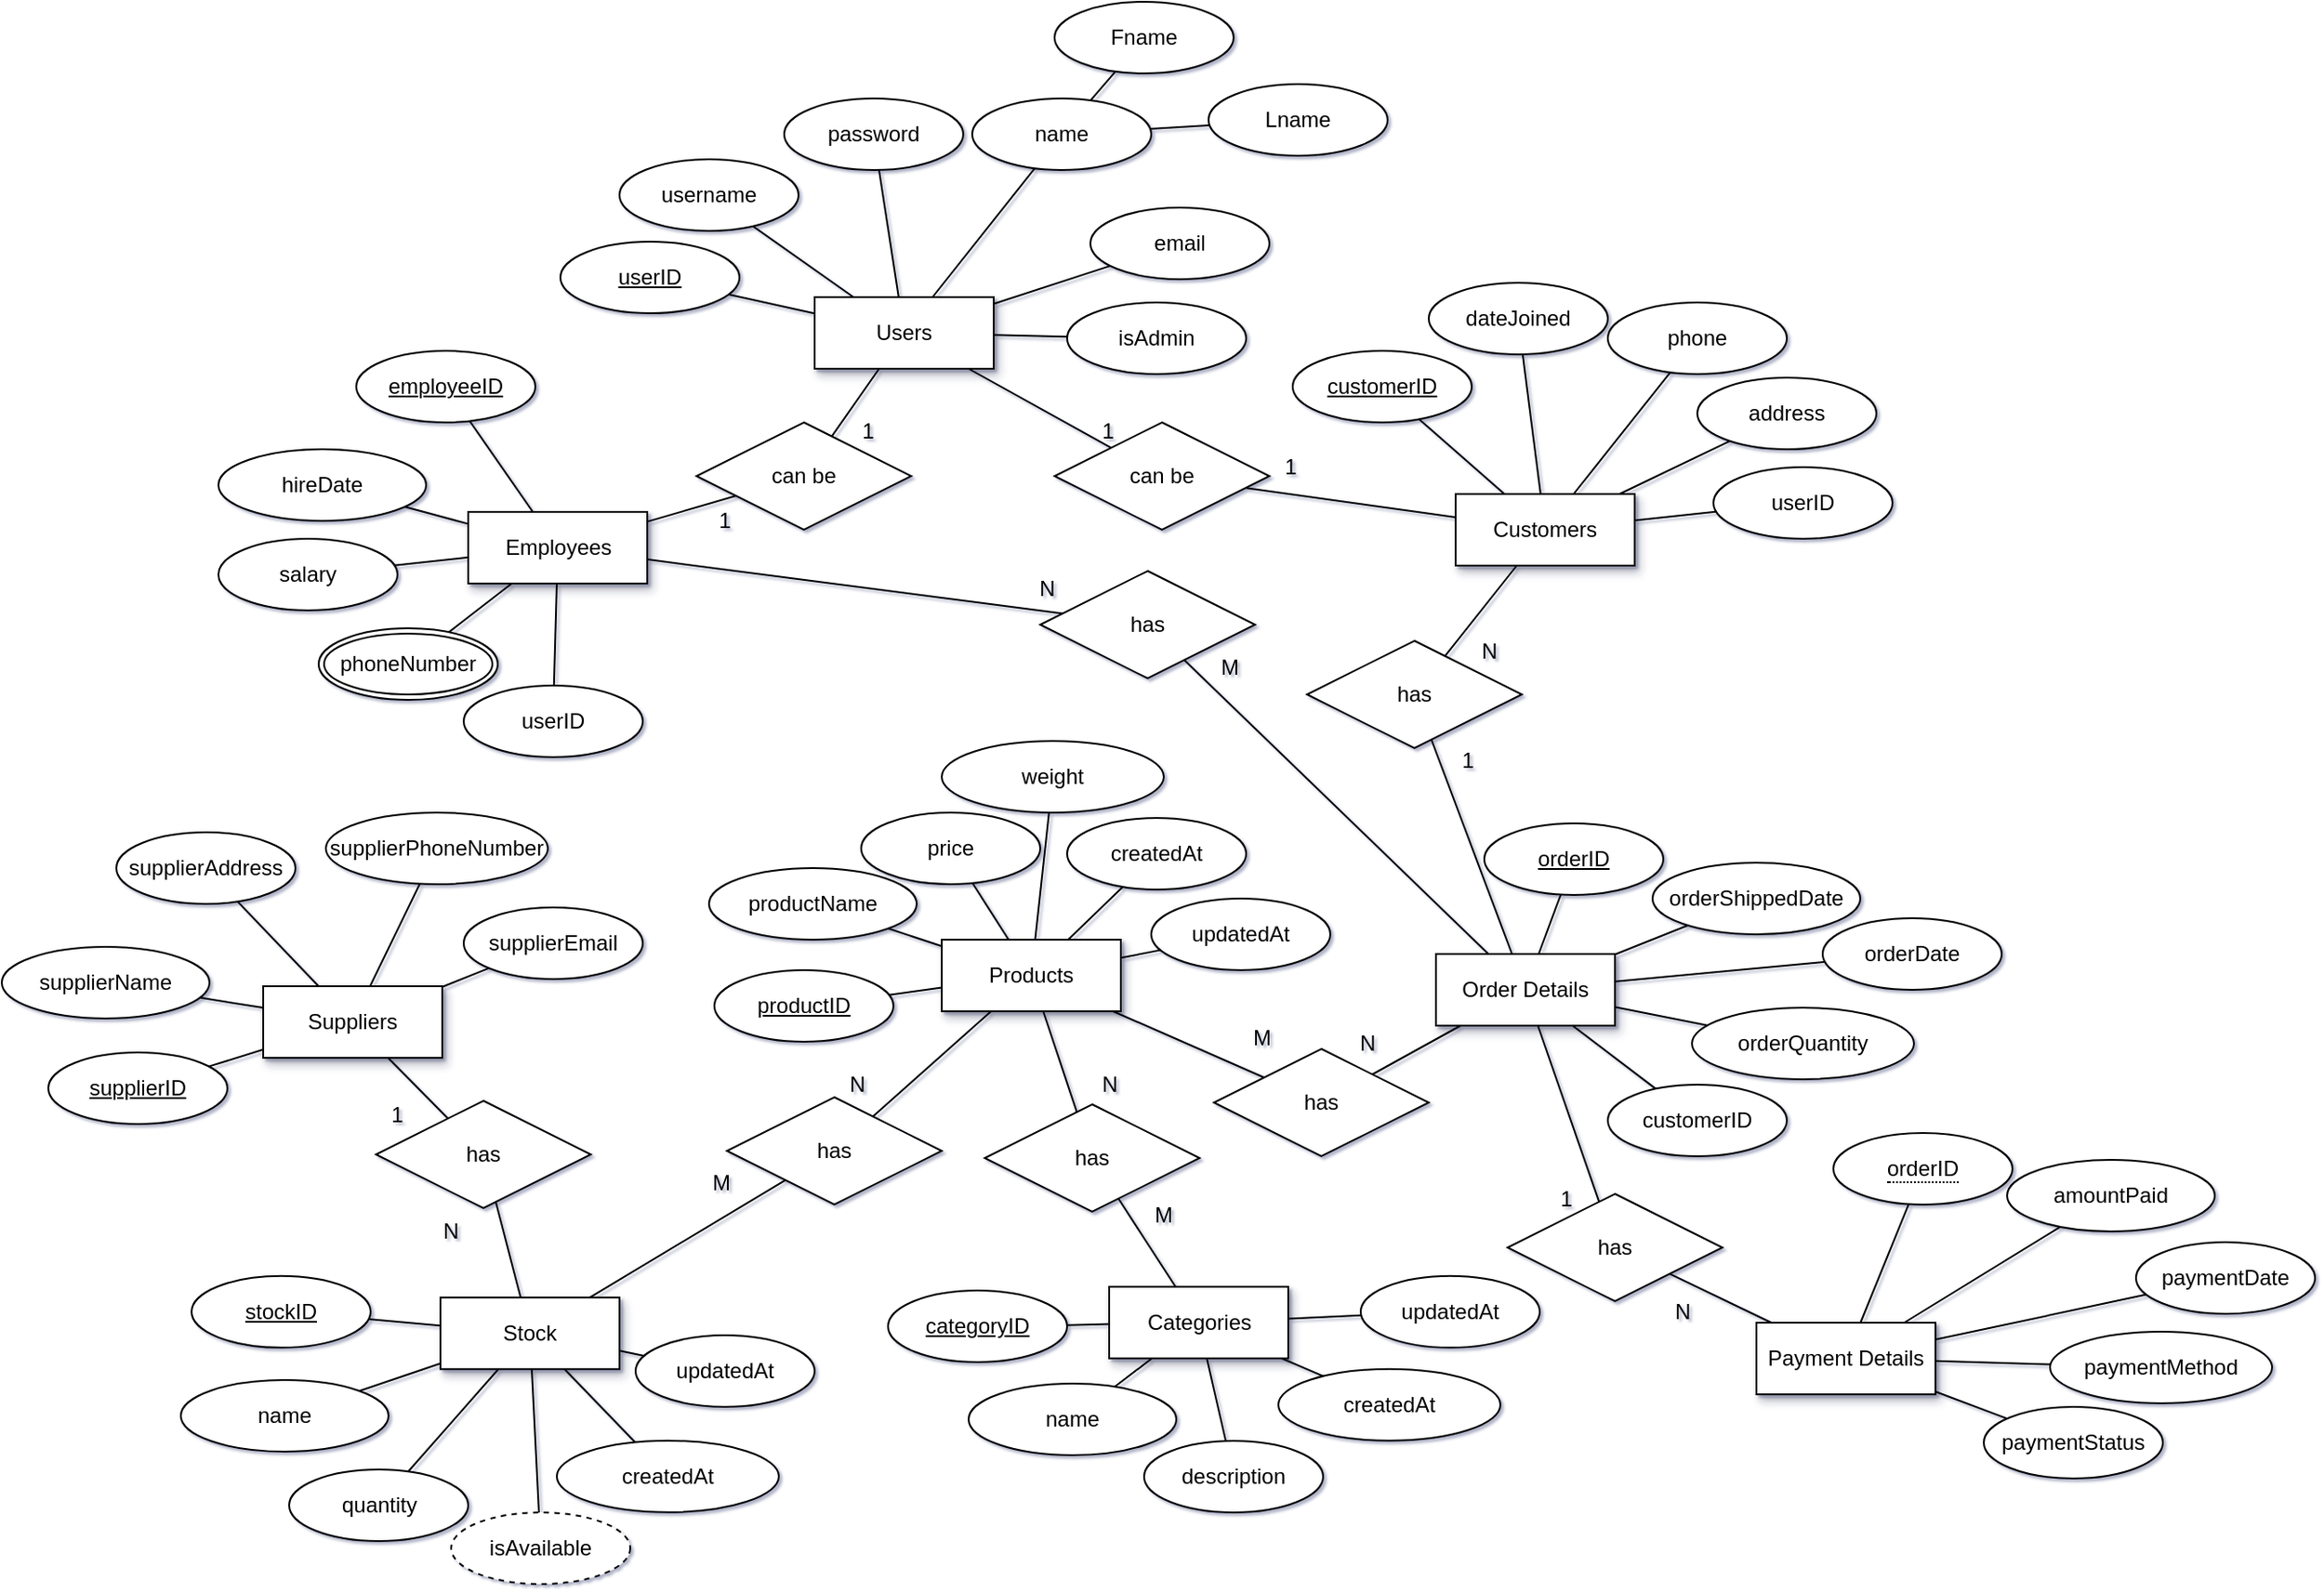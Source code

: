 <mxfile version="22.1.3" type="device">
  <diagram id="R2lEEEUBdFMjLlhIrx00" name="Page-1">
    <mxGraphModel dx="2087" dy="1282" grid="0" gridSize="10" guides="1" tooltips="1" connect="1" arrows="1" fold="1" page="0" pageScale="1" pageWidth="850" pageHeight="1100" math="0" shadow="1" extFonts="Permanent Marker^https://fonts.googleapis.com/css?family=Permanent+Marker">
      <root>
        <mxCell id="0" />
        <mxCell id="1" parent="0" />
        <mxCell id="1cKIMQXp5jVolpoYQYA_-37" style="rounded=0;orthogonalLoop=1;jettySize=auto;html=1;endArrow=none;endFill=0;" parent="1" source="1cKIMQXp5jVolpoYQYA_-1" target="1cKIMQXp5jVolpoYQYA_-36" edge="1">
          <mxGeometry relative="1" as="geometry" />
        </mxCell>
        <mxCell id="1cKIMQXp5jVolpoYQYA_-1" value="Users" style="whiteSpace=wrap;html=1;align=center;shadow=1;" parent="1" vertex="1">
          <mxGeometry x="380" y="158" width="100" height="40" as="geometry" />
        </mxCell>
        <mxCell id="1cKIMQXp5jVolpoYQYA_-11" style="rounded=0;orthogonalLoop=1;jettySize=auto;html=1;endArrow=none;endFill=0;" parent="1" source="1cKIMQXp5jVolpoYQYA_-2" target="1cKIMQXp5jVolpoYQYA_-1" edge="1">
          <mxGeometry relative="1" as="geometry" />
        </mxCell>
        <mxCell id="1cKIMQXp5jVolpoYQYA_-2" value="&lt;u&gt;userID&lt;/u&gt;" style="ellipse;whiteSpace=wrap;html=1;align=center;" parent="1" vertex="1">
          <mxGeometry x="238" y="127" width="100" height="40" as="geometry" />
        </mxCell>
        <mxCell id="1cKIMQXp5jVolpoYQYA_-12" style="rounded=0;orthogonalLoop=1;jettySize=auto;html=1;endArrow=none;endFill=0;" parent="1" source="1cKIMQXp5jVolpoYQYA_-3" target="1cKIMQXp5jVolpoYQYA_-1" edge="1">
          <mxGeometry relative="1" as="geometry" />
        </mxCell>
        <mxCell id="1cKIMQXp5jVolpoYQYA_-3" value="username" style="ellipse;whiteSpace=wrap;html=1;align=center;" parent="1" vertex="1">
          <mxGeometry x="271" y="81" width="100" height="40" as="geometry" />
        </mxCell>
        <mxCell id="1cKIMQXp5jVolpoYQYA_-13" style="rounded=0;orthogonalLoop=1;jettySize=auto;html=1;endArrow=none;endFill=0;" parent="1" source="1cKIMQXp5jVolpoYQYA_-4" target="1cKIMQXp5jVolpoYQYA_-1" edge="1">
          <mxGeometry relative="1" as="geometry" />
        </mxCell>
        <mxCell id="1cKIMQXp5jVolpoYQYA_-4" value="password" style="ellipse;whiteSpace=wrap;html=1;align=center;" parent="1" vertex="1">
          <mxGeometry x="363" y="47" width="100" height="40" as="geometry" />
        </mxCell>
        <mxCell id="1cKIMQXp5jVolpoYQYA_-14" style="rounded=0;orthogonalLoop=1;jettySize=auto;html=1;endArrow=none;endFill=0;" parent="1" source="1cKIMQXp5jVolpoYQYA_-6" target="1cKIMQXp5jVolpoYQYA_-1" edge="1">
          <mxGeometry relative="1" as="geometry" />
        </mxCell>
        <mxCell id="1cKIMQXp5jVolpoYQYA_-6" value="name" style="ellipse;whiteSpace=wrap;html=1;align=center;" parent="1" vertex="1">
          <mxGeometry x="468" y="47" width="100" height="40" as="geometry" />
        </mxCell>
        <mxCell id="1cKIMQXp5jVolpoYQYA_-17" style="rounded=0;orthogonalLoop=1;jettySize=auto;html=1;endArrow=none;endFill=0;" parent="1" source="1cKIMQXp5jVolpoYQYA_-7" target="1cKIMQXp5jVolpoYQYA_-6" edge="1">
          <mxGeometry relative="1" as="geometry" />
        </mxCell>
        <mxCell id="1cKIMQXp5jVolpoYQYA_-7" value="Fname" style="ellipse;whiteSpace=wrap;html=1;align=center;" parent="1" vertex="1">
          <mxGeometry x="514" y="-7" width="100" height="40" as="geometry" />
        </mxCell>
        <mxCell id="1cKIMQXp5jVolpoYQYA_-18" style="rounded=0;orthogonalLoop=1;jettySize=auto;html=1;endArrow=none;endFill=0;" parent="1" source="1cKIMQXp5jVolpoYQYA_-8" target="1cKIMQXp5jVolpoYQYA_-6" edge="1">
          <mxGeometry relative="1" as="geometry" />
        </mxCell>
        <mxCell id="1cKIMQXp5jVolpoYQYA_-8" value="Lname" style="ellipse;whiteSpace=wrap;html=1;align=center;" parent="1" vertex="1">
          <mxGeometry x="600" y="39" width="100" height="40" as="geometry" />
        </mxCell>
        <mxCell id="1cKIMQXp5jVolpoYQYA_-15" style="rounded=0;orthogonalLoop=1;jettySize=auto;html=1;endArrow=none;endFill=0;" parent="1" source="1cKIMQXp5jVolpoYQYA_-9" target="1cKIMQXp5jVolpoYQYA_-1" edge="1">
          <mxGeometry relative="1" as="geometry" />
        </mxCell>
        <mxCell id="1cKIMQXp5jVolpoYQYA_-9" value="email" style="ellipse;whiteSpace=wrap;html=1;align=center;" parent="1" vertex="1">
          <mxGeometry x="534" y="108" width="100" height="40" as="geometry" />
        </mxCell>
        <mxCell id="1cKIMQXp5jVolpoYQYA_-16" style="rounded=0;orthogonalLoop=1;jettySize=auto;html=1;endArrow=none;endFill=0;" parent="1" source="1cKIMQXp5jVolpoYQYA_-10" target="1cKIMQXp5jVolpoYQYA_-1" edge="1">
          <mxGeometry relative="1" as="geometry" />
        </mxCell>
        <mxCell id="1cKIMQXp5jVolpoYQYA_-10" value="isAdmin" style="ellipse;whiteSpace=wrap;html=1;align=center;" parent="1" vertex="1">
          <mxGeometry x="521" y="161" width="100" height="40" as="geometry" />
        </mxCell>
        <mxCell id="1cKIMQXp5jVolpoYQYA_-90" style="rounded=0;orthogonalLoop=1;jettySize=auto;html=1;endArrow=none;endFill=0;" parent="1" source="1cKIMQXp5jVolpoYQYA_-19" target="1cKIMQXp5jVolpoYQYA_-89" edge="1">
          <mxGeometry relative="1" as="geometry" />
        </mxCell>
        <mxCell id="1cKIMQXp5jVolpoYQYA_-19" value="Customers" style="whiteSpace=wrap;html=1;align=center;shadow=1;" parent="1" vertex="1">
          <mxGeometry x="738" y="268" width="100" height="40" as="geometry" />
        </mxCell>
        <mxCell id="1cKIMQXp5jVolpoYQYA_-20" style="rounded=0;orthogonalLoop=1;jettySize=auto;html=1;endArrow=none;endFill=0;" parent="1" source="1cKIMQXp5jVolpoYQYA_-21" target="1cKIMQXp5jVolpoYQYA_-19" edge="1">
          <mxGeometry relative="1" as="geometry" />
        </mxCell>
        <mxCell id="1cKIMQXp5jVolpoYQYA_-21" value="&lt;u&gt;customerID&lt;/u&gt;" style="ellipse;whiteSpace=wrap;html=1;align=center;" parent="1" vertex="1">
          <mxGeometry x="647" y="188" width="100" height="40" as="geometry" />
        </mxCell>
        <mxCell id="1cKIMQXp5jVolpoYQYA_-22" style="rounded=0;orthogonalLoop=1;jettySize=auto;html=1;endArrow=none;endFill=0;" parent="1" source="1cKIMQXp5jVolpoYQYA_-23" target="1cKIMQXp5jVolpoYQYA_-19" edge="1">
          <mxGeometry relative="1" as="geometry" />
        </mxCell>
        <mxCell id="1cKIMQXp5jVolpoYQYA_-23" value="dateJoined" style="ellipse;whiteSpace=wrap;html=1;align=center;" parent="1" vertex="1">
          <mxGeometry x="723" y="150" width="100" height="40" as="geometry" />
        </mxCell>
        <mxCell id="1cKIMQXp5jVolpoYQYA_-24" style="rounded=0;orthogonalLoop=1;jettySize=auto;html=1;endArrow=none;endFill=0;" parent="1" source="1cKIMQXp5jVolpoYQYA_-25" target="1cKIMQXp5jVolpoYQYA_-19" edge="1">
          <mxGeometry relative="1" as="geometry" />
        </mxCell>
        <mxCell id="1cKIMQXp5jVolpoYQYA_-25" value="phone" style="ellipse;whiteSpace=wrap;html=1;align=center;" parent="1" vertex="1">
          <mxGeometry x="823" y="161" width="100" height="40" as="geometry" />
        </mxCell>
        <mxCell id="1cKIMQXp5jVolpoYQYA_-26" style="rounded=0;orthogonalLoop=1;jettySize=auto;html=1;endArrow=none;endFill=0;" parent="1" source="1cKIMQXp5jVolpoYQYA_-27" target="1cKIMQXp5jVolpoYQYA_-19" edge="1">
          <mxGeometry relative="1" as="geometry" />
        </mxCell>
        <mxCell id="1cKIMQXp5jVolpoYQYA_-27" value="address" style="ellipse;whiteSpace=wrap;html=1;align=center;" parent="1" vertex="1">
          <mxGeometry x="873" y="203" width="100" height="40" as="geometry" />
        </mxCell>
        <mxCell id="1cKIMQXp5jVolpoYQYA_-32" style="rounded=0;orthogonalLoop=1;jettySize=auto;html=1;endArrow=none;endFill=0;" parent="1" source="1cKIMQXp5jVolpoYQYA_-33" target="1cKIMQXp5jVolpoYQYA_-19" edge="1">
          <mxGeometry relative="1" as="geometry" />
        </mxCell>
        <mxCell id="1cKIMQXp5jVolpoYQYA_-33" value="userID" style="ellipse;whiteSpace=wrap;html=1;align=center;" parent="1" vertex="1">
          <mxGeometry x="882" y="253" width="100" height="40" as="geometry" />
        </mxCell>
        <mxCell id="1cKIMQXp5jVolpoYQYA_-38" style="rounded=0;orthogonalLoop=1;jettySize=auto;html=1;endArrow=none;endFill=0;" parent="1" source="1cKIMQXp5jVolpoYQYA_-36" target="1cKIMQXp5jVolpoYQYA_-19" edge="1">
          <mxGeometry relative="1" as="geometry" />
        </mxCell>
        <mxCell id="1cKIMQXp5jVolpoYQYA_-36" value="can be" style="shape=rhombus;perimeter=rhombusPerimeter;whiteSpace=wrap;html=1;align=center;" parent="1" vertex="1">
          <mxGeometry x="514" y="228" width="120" height="60" as="geometry" />
        </mxCell>
        <mxCell id="1cKIMQXp5jVolpoYQYA_-106" style="rounded=0;orthogonalLoop=1;jettySize=auto;html=1;endArrow=none;endFill=0;" parent="1" source="1cKIMQXp5jVolpoYQYA_-77" target="1cKIMQXp5jVolpoYQYA_-105" edge="1">
          <mxGeometry relative="1" as="geometry" />
        </mxCell>
        <mxCell id="1cKIMQXp5jVolpoYQYA_-77" value="Order Details" style="whiteSpace=wrap;html=1;align=center;shadow=1;" parent="1" vertex="1">
          <mxGeometry x="727" y="525" width="100" height="40" as="geometry" />
        </mxCell>
        <mxCell id="1cKIMQXp5jVolpoYQYA_-78" style="rounded=0;orthogonalLoop=1;jettySize=auto;html=1;endArrow=none;endFill=0;" parent="1" source="1cKIMQXp5jVolpoYQYA_-79" target="1cKIMQXp5jVolpoYQYA_-77" edge="1">
          <mxGeometry relative="1" as="geometry" />
        </mxCell>
        <mxCell id="1cKIMQXp5jVolpoYQYA_-79" value="&lt;u&gt;orderID&lt;/u&gt;" style="ellipse;whiteSpace=wrap;html=1;align=center;" parent="1" vertex="1">
          <mxGeometry x="754" y="452" width="100" height="40" as="geometry" />
        </mxCell>
        <mxCell id="1cKIMQXp5jVolpoYQYA_-80" style="rounded=0;orthogonalLoop=1;jettySize=auto;html=1;endArrow=none;endFill=0;" parent="1" source="1cKIMQXp5jVolpoYQYA_-81" target="1cKIMQXp5jVolpoYQYA_-77" edge="1">
          <mxGeometry relative="1" as="geometry" />
        </mxCell>
        <mxCell id="1cKIMQXp5jVolpoYQYA_-81" value="orderShippedDate" style="ellipse;whiteSpace=wrap;html=1;align=center;" parent="1" vertex="1">
          <mxGeometry x="848" y="474" width="116" height="40" as="geometry" />
        </mxCell>
        <mxCell id="1cKIMQXp5jVolpoYQYA_-82" style="rounded=0;orthogonalLoop=1;jettySize=auto;html=1;endArrow=none;endFill=0;" parent="1" source="1cKIMQXp5jVolpoYQYA_-83" target="1cKIMQXp5jVolpoYQYA_-77" edge="1">
          <mxGeometry relative="1" as="geometry" />
        </mxCell>
        <mxCell id="1cKIMQXp5jVolpoYQYA_-83" value="orderDate" style="ellipse;whiteSpace=wrap;html=1;align=center;" parent="1" vertex="1">
          <mxGeometry x="943" y="505" width="100" height="40" as="geometry" />
        </mxCell>
        <mxCell id="1cKIMQXp5jVolpoYQYA_-84" style="rounded=0;orthogonalLoop=1;jettySize=auto;html=1;endArrow=none;endFill=0;" parent="1" source="1cKIMQXp5jVolpoYQYA_-85" target="1cKIMQXp5jVolpoYQYA_-77" edge="1">
          <mxGeometry relative="1" as="geometry" />
        </mxCell>
        <mxCell id="1cKIMQXp5jVolpoYQYA_-85" value="orderQuantity" style="ellipse;whiteSpace=wrap;html=1;align=center;" parent="1" vertex="1">
          <mxGeometry x="870" y="555" width="124" height="40" as="geometry" />
        </mxCell>
        <mxCell id="1cKIMQXp5jVolpoYQYA_-86" style="rounded=0;orthogonalLoop=1;jettySize=auto;html=1;endArrow=none;endFill=0;" parent="1" source="1cKIMQXp5jVolpoYQYA_-87" target="1cKIMQXp5jVolpoYQYA_-77" edge="1">
          <mxGeometry relative="1" as="geometry" />
        </mxCell>
        <mxCell id="1cKIMQXp5jVolpoYQYA_-87" value="customerID" style="ellipse;whiteSpace=wrap;html=1;align=center;" parent="1" vertex="1">
          <mxGeometry x="823" y="598" width="100" height="40" as="geometry" />
        </mxCell>
        <mxCell id="1cKIMQXp5jVolpoYQYA_-91" style="rounded=0;orthogonalLoop=1;jettySize=auto;html=1;endArrow=none;endFill=0;" parent="1" source="1cKIMQXp5jVolpoYQYA_-89" target="1cKIMQXp5jVolpoYQYA_-77" edge="1">
          <mxGeometry relative="1" as="geometry" />
        </mxCell>
        <mxCell id="1cKIMQXp5jVolpoYQYA_-89" value="has" style="shape=rhombus;perimeter=rhombusPerimeter;whiteSpace=wrap;html=1;align=center;" parent="1" vertex="1">
          <mxGeometry x="655" y="350" width="120" height="60" as="geometry" />
        </mxCell>
        <mxCell id="1cKIMQXp5jVolpoYQYA_-92" value="Payment Details" style="whiteSpace=wrap;html=1;align=center;shadow=1;" parent="1" vertex="1">
          <mxGeometry x="906" y="731" width="100" height="40" as="geometry" />
        </mxCell>
        <mxCell id="1cKIMQXp5jVolpoYQYA_-93" style="rounded=0;orthogonalLoop=1;jettySize=auto;html=1;endArrow=none;endFill=0;" parent="1" source="1cKIMQXp5jVolpoYQYA_-103" target="1cKIMQXp5jVolpoYQYA_-92" edge="1">
          <mxGeometry relative="1" as="geometry">
            <mxPoint x="990.592" y="670.715" as="sourcePoint" />
          </mxGeometry>
        </mxCell>
        <mxCell id="1cKIMQXp5jVolpoYQYA_-95" style="rounded=0;orthogonalLoop=1;jettySize=auto;html=1;endArrow=none;endFill=0;" parent="1" source="1cKIMQXp5jVolpoYQYA_-96" target="1cKIMQXp5jVolpoYQYA_-92" edge="1">
          <mxGeometry relative="1" as="geometry" />
        </mxCell>
        <mxCell id="1cKIMQXp5jVolpoYQYA_-96" value="amountPaid" style="ellipse;whiteSpace=wrap;html=1;align=center;" parent="1" vertex="1">
          <mxGeometry x="1046" y="640" width="116" height="40" as="geometry" />
        </mxCell>
        <mxCell id="1cKIMQXp5jVolpoYQYA_-97" style="rounded=0;orthogonalLoop=1;jettySize=auto;html=1;endArrow=none;endFill=0;" parent="1" source="1cKIMQXp5jVolpoYQYA_-98" target="1cKIMQXp5jVolpoYQYA_-92" edge="1">
          <mxGeometry relative="1" as="geometry" />
        </mxCell>
        <mxCell id="1cKIMQXp5jVolpoYQYA_-98" value="paymentDate" style="ellipse;whiteSpace=wrap;html=1;align=center;" parent="1" vertex="1">
          <mxGeometry x="1118" y="686" width="100" height="40" as="geometry" />
        </mxCell>
        <mxCell id="1cKIMQXp5jVolpoYQYA_-99" style="rounded=0;orthogonalLoop=1;jettySize=auto;html=1;endArrow=none;endFill=0;" parent="1" source="1cKIMQXp5jVolpoYQYA_-100" target="1cKIMQXp5jVolpoYQYA_-92" edge="1">
          <mxGeometry relative="1" as="geometry" />
        </mxCell>
        <mxCell id="1cKIMQXp5jVolpoYQYA_-100" value="paymentMethod" style="ellipse;whiteSpace=wrap;html=1;align=center;" parent="1" vertex="1">
          <mxGeometry x="1070" y="736" width="124" height="40" as="geometry" />
        </mxCell>
        <mxCell id="1cKIMQXp5jVolpoYQYA_-101" style="rounded=0;orthogonalLoop=1;jettySize=auto;html=1;endArrow=none;endFill=0;" parent="1" source="1cKIMQXp5jVolpoYQYA_-102" target="1cKIMQXp5jVolpoYQYA_-92" edge="1">
          <mxGeometry relative="1" as="geometry" />
        </mxCell>
        <mxCell id="1cKIMQXp5jVolpoYQYA_-102" value="paymentStatus" style="ellipse;whiteSpace=wrap;html=1;align=center;" parent="1" vertex="1">
          <mxGeometry x="1033" y="778" width="100" height="40" as="geometry" />
        </mxCell>
        <mxCell id="1cKIMQXp5jVolpoYQYA_-103" value="&lt;span style=&quot;border-bottom: 1px dotted&quot;&gt;orderID&lt;/span&gt;" style="ellipse;whiteSpace=wrap;html=1;align=center;" parent="1" vertex="1">
          <mxGeometry x="949" y="625" width="100" height="40" as="geometry" />
        </mxCell>
        <mxCell id="1cKIMQXp5jVolpoYQYA_-107" style="rounded=0;orthogonalLoop=1;jettySize=auto;html=1;endArrow=none;endFill=0;" parent="1" source="1cKIMQXp5jVolpoYQYA_-105" target="1cKIMQXp5jVolpoYQYA_-92" edge="1">
          <mxGeometry relative="1" as="geometry" />
        </mxCell>
        <mxCell id="1cKIMQXp5jVolpoYQYA_-105" value="has" style="shape=rhombus;perimeter=rhombusPerimeter;whiteSpace=wrap;html=1;align=center;" parent="1" vertex="1">
          <mxGeometry x="767" y="659" width="120" height="60" as="geometry" />
        </mxCell>
        <mxCell id="1cKIMQXp5jVolpoYQYA_-122" style="rounded=0;orthogonalLoop=1;jettySize=auto;html=1;endArrow=none;endFill=0;" parent="1" source="1cKIMQXp5jVolpoYQYA_-110" target="1cKIMQXp5jVolpoYQYA_-121" edge="1">
          <mxGeometry relative="1" as="geometry" />
        </mxCell>
        <mxCell id="1cKIMQXp5jVolpoYQYA_-181" style="rounded=0;orthogonalLoop=1;jettySize=auto;html=1;endArrow=none;endFill=0;" parent="1" source="1cKIMQXp5jVolpoYQYA_-110" target="1cKIMQXp5jVolpoYQYA_-161" edge="1">
          <mxGeometry relative="1" as="geometry" />
        </mxCell>
        <mxCell id="1cKIMQXp5jVolpoYQYA_-110" value="Products" style="whiteSpace=wrap;html=1;align=center;shadow=1;" parent="1" vertex="1">
          <mxGeometry x="451" y="517" width="100" height="40" as="geometry" />
        </mxCell>
        <mxCell id="1cKIMQXp5jVolpoYQYA_-111" style="rounded=0;orthogonalLoop=1;jettySize=auto;html=1;endArrow=none;endFill=0;" parent="1" source="1cKIMQXp5jVolpoYQYA_-174" target="1cKIMQXp5jVolpoYQYA_-110" edge="1">
          <mxGeometry relative="1" as="geometry">
            <mxPoint x="426.55" y="542.322" as="sourcePoint" />
          </mxGeometry>
        </mxCell>
        <mxCell id="1cKIMQXp5jVolpoYQYA_-112" style="rounded=0;orthogonalLoop=1;jettySize=auto;html=1;endArrow=none;endFill=0;" parent="1" source="1cKIMQXp5jVolpoYQYA_-113" target="1cKIMQXp5jVolpoYQYA_-110" edge="1">
          <mxGeometry relative="1" as="geometry" />
        </mxCell>
        <mxCell id="1cKIMQXp5jVolpoYQYA_-113" value="productName" style="ellipse;whiteSpace=wrap;html=1;align=center;" parent="1" vertex="1">
          <mxGeometry x="321" y="477" width="116" height="40" as="geometry" />
        </mxCell>
        <mxCell id="1cKIMQXp5jVolpoYQYA_-114" style="rounded=0;orthogonalLoop=1;jettySize=auto;html=1;endArrow=none;endFill=0;" parent="1" source="1cKIMQXp5jVolpoYQYA_-115" target="1cKIMQXp5jVolpoYQYA_-110" edge="1">
          <mxGeometry relative="1" as="geometry" />
        </mxCell>
        <mxCell id="1cKIMQXp5jVolpoYQYA_-115" value="price" style="ellipse;whiteSpace=wrap;html=1;align=center;" parent="1" vertex="1">
          <mxGeometry x="406" y="446" width="100" height="40" as="geometry" />
        </mxCell>
        <mxCell id="1cKIMQXp5jVolpoYQYA_-116" style="rounded=0;orthogonalLoop=1;jettySize=auto;html=1;endArrow=none;endFill=0;" parent="1" source="1cKIMQXp5jVolpoYQYA_-117" target="1cKIMQXp5jVolpoYQYA_-110" edge="1">
          <mxGeometry relative="1" as="geometry" />
        </mxCell>
        <mxCell id="1cKIMQXp5jVolpoYQYA_-117" value="weight" style="ellipse;whiteSpace=wrap;html=1;align=center;" parent="1" vertex="1">
          <mxGeometry x="451" y="406" width="124" height="40" as="geometry" />
        </mxCell>
        <mxCell id="1cKIMQXp5jVolpoYQYA_-118" style="rounded=0;orthogonalLoop=1;jettySize=auto;html=1;endArrow=none;endFill=0;" parent="1" source="1cKIMQXp5jVolpoYQYA_-119" target="1cKIMQXp5jVolpoYQYA_-110" edge="1">
          <mxGeometry relative="1" as="geometry" />
        </mxCell>
        <mxCell id="1cKIMQXp5jVolpoYQYA_-119" value="createdAt" style="ellipse;whiteSpace=wrap;html=1;align=center;" parent="1" vertex="1">
          <mxGeometry x="521" y="449" width="100" height="40" as="geometry" />
        </mxCell>
        <mxCell id="1cKIMQXp5jVolpoYQYA_-121" value="updatedAt" style="ellipse;whiteSpace=wrap;html=1;align=center;" parent="1" vertex="1">
          <mxGeometry x="568" y="494" width="100" height="40" as="geometry" />
        </mxCell>
        <mxCell id="1cKIMQXp5jVolpoYQYA_-125" style="rounded=0;orthogonalLoop=1;jettySize=auto;html=1;endArrow=none;endFill=0;" parent="1" source="1cKIMQXp5jVolpoYQYA_-124" target="1cKIMQXp5jVolpoYQYA_-77" edge="1">
          <mxGeometry relative="1" as="geometry" />
        </mxCell>
        <mxCell id="1cKIMQXp5jVolpoYQYA_-126" style="rounded=0;orthogonalLoop=1;jettySize=auto;html=1;endArrow=none;endFill=0;" parent="1" source="1cKIMQXp5jVolpoYQYA_-124" target="1cKIMQXp5jVolpoYQYA_-110" edge="1">
          <mxGeometry relative="1" as="geometry" />
        </mxCell>
        <mxCell id="1cKIMQXp5jVolpoYQYA_-124" value="has" style="shape=rhombus;perimeter=rhombusPerimeter;whiteSpace=wrap;html=1;align=center;" parent="1" vertex="1">
          <mxGeometry x="603" y="578" width="120" height="60" as="geometry" />
        </mxCell>
        <mxCell id="1cKIMQXp5jVolpoYQYA_-128" value="Categories" style="whiteSpace=wrap;html=1;align=center;shadow=1;" parent="1" vertex="1">
          <mxGeometry x="544.5" y="710.89" width="100" height="40" as="geometry" />
        </mxCell>
        <mxCell id="1cKIMQXp5jVolpoYQYA_-129" style="rounded=0;orthogonalLoop=1;jettySize=auto;html=1;endArrow=none;endFill=0;" parent="1" source="1cKIMQXp5jVolpoYQYA_-175" target="1cKIMQXp5jVolpoYQYA_-128" edge="1">
          <mxGeometry relative="1" as="geometry">
            <mxPoint x="514.849" y="749.279" as="sourcePoint" />
          </mxGeometry>
        </mxCell>
        <mxCell id="1cKIMQXp5jVolpoYQYA_-130" style="rounded=0;orthogonalLoop=1;jettySize=auto;html=1;endArrow=none;endFill=0;" parent="1" source="1cKIMQXp5jVolpoYQYA_-131" target="1cKIMQXp5jVolpoYQYA_-128" edge="1">
          <mxGeometry relative="1" as="geometry" />
        </mxCell>
        <mxCell id="1cKIMQXp5jVolpoYQYA_-131" value="name" style="ellipse;whiteSpace=wrap;html=1;align=center;" parent="1" vertex="1">
          <mxGeometry x="466" y="765" width="116" height="40" as="geometry" />
        </mxCell>
        <mxCell id="1cKIMQXp5jVolpoYQYA_-132" style="rounded=0;orthogonalLoop=1;jettySize=auto;html=1;endArrow=none;endFill=0;" parent="1" source="1cKIMQXp5jVolpoYQYA_-133" target="1cKIMQXp5jVolpoYQYA_-128" edge="1">
          <mxGeometry relative="1" as="geometry" />
        </mxCell>
        <mxCell id="1cKIMQXp5jVolpoYQYA_-133" value="description" style="ellipse;whiteSpace=wrap;html=1;align=center;" parent="1" vertex="1">
          <mxGeometry x="564" y="797" width="100" height="40" as="geometry" />
        </mxCell>
        <mxCell id="1cKIMQXp5jVolpoYQYA_-134" style="rounded=0;orthogonalLoop=1;jettySize=auto;html=1;endArrow=none;endFill=0;" parent="1" source="1cKIMQXp5jVolpoYQYA_-135" target="1cKIMQXp5jVolpoYQYA_-128" edge="1">
          <mxGeometry relative="1" as="geometry" />
        </mxCell>
        <mxCell id="1cKIMQXp5jVolpoYQYA_-135" value="createdAt" style="ellipse;whiteSpace=wrap;html=1;align=center;" parent="1" vertex="1">
          <mxGeometry x="639" y="756.89" width="124" height="40" as="geometry" />
        </mxCell>
        <mxCell id="1cKIMQXp5jVolpoYQYA_-136" style="rounded=0;orthogonalLoop=1;jettySize=auto;html=1;endArrow=none;endFill=0;" parent="1" source="1cKIMQXp5jVolpoYQYA_-137" target="1cKIMQXp5jVolpoYQYA_-128" edge="1">
          <mxGeometry relative="1" as="geometry" />
        </mxCell>
        <mxCell id="1cKIMQXp5jVolpoYQYA_-137" value="updatedAt" style="ellipse;whiteSpace=wrap;html=1;align=center;" parent="1" vertex="1">
          <mxGeometry x="685" y="704.89" width="100" height="40" as="geometry" />
        </mxCell>
        <mxCell id="1cKIMQXp5jVolpoYQYA_-140" style="rounded=0;orthogonalLoop=1;jettySize=auto;html=1;endArrow=none;endFill=0;" parent="1" source="1cKIMQXp5jVolpoYQYA_-141" target="1cKIMQXp5jVolpoYQYA_-128" edge="1">
          <mxGeometry relative="1" as="geometry">
            <mxPoint x="580.784" y="628.998" as="sourcePoint" />
          </mxGeometry>
        </mxCell>
        <mxCell id="1cKIMQXp5jVolpoYQYA_-142" style="rounded=0;orthogonalLoop=1;jettySize=auto;html=1;endArrow=none;endFill=0;" parent="1" source="1cKIMQXp5jVolpoYQYA_-141" target="1cKIMQXp5jVolpoYQYA_-110" edge="1">
          <mxGeometry relative="1" as="geometry" />
        </mxCell>
        <mxCell id="1cKIMQXp5jVolpoYQYA_-141" value="has" style="shape=rhombus;perimeter=rhombusPerimeter;whiteSpace=wrap;html=1;align=center;" parent="1" vertex="1">
          <mxGeometry x="475" y="609" width="120" height="60" as="geometry" />
        </mxCell>
        <mxCell id="1cKIMQXp5jVolpoYQYA_-143" value="Employees" style="whiteSpace=wrap;html=1;align=center;shadow=1;" parent="1" vertex="1">
          <mxGeometry x="186.5" y="278" width="100" height="40" as="geometry" />
        </mxCell>
        <mxCell id="1cKIMQXp5jVolpoYQYA_-144" style="rounded=0;orthogonalLoop=1;jettySize=auto;html=1;endArrow=none;endFill=0;" parent="1" source="1cKIMQXp5jVolpoYQYA_-173" target="1cKIMQXp5jVolpoYQYA_-143" edge="1">
          <mxGeometry relative="1" as="geometry">
            <mxPoint x="194.287" y="242.166" as="sourcePoint" />
          </mxGeometry>
        </mxCell>
        <mxCell id="1cKIMQXp5jVolpoYQYA_-145" style="rounded=0;orthogonalLoop=1;jettySize=auto;html=1;endArrow=none;endFill=0;" parent="1" source="1cKIMQXp5jVolpoYQYA_-146" target="1cKIMQXp5jVolpoYQYA_-143" edge="1">
          <mxGeometry relative="1" as="geometry" />
        </mxCell>
        <mxCell id="1cKIMQXp5jVolpoYQYA_-146" value="hireDate" style="ellipse;whiteSpace=wrap;html=1;align=center;" parent="1" vertex="1">
          <mxGeometry x="47" y="243" width="116" height="40" as="geometry" />
        </mxCell>
        <mxCell id="1cKIMQXp5jVolpoYQYA_-147" style="rounded=0;orthogonalLoop=1;jettySize=auto;html=1;endArrow=none;endFill=0;" parent="1" source="1cKIMQXp5jVolpoYQYA_-148" target="1cKIMQXp5jVolpoYQYA_-143" edge="1">
          <mxGeometry relative="1" as="geometry" />
        </mxCell>
        <mxCell id="1cKIMQXp5jVolpoYQYA_-148" value="salary" style="ellipse;whiteSpace=wrap;html=1;align=center;" parent="1" vertex="1">
          <mxGeometry x="47" y="293" width="100" height="40" as="geometry" />
        </mxCell>
        <mxCell id="1cKIMQXp5jVolpoYQYA_-149" style="rounded=0;orthogonalLoop=1;jettySize=auto;html=1;endArrow=none;endFill=0;" parent="1" source="1cKIMQXp5jVolpoYQYA_-154" target="1cKIMQXp5jVolpoYQYA_-143" edge="1">
          <mxGeometry relative="1" as="geometry">
            <mxPoint x="314.848" y="339.099" as="sourcePoint" />
          </mxGeometry>
        </mxCell>
        <mxCell id="1cKIMQXp5jVolpoYQYA_-151" style="rounded=0;orthogonalLoop=1;jettySize=auto;html=1;endArrow=none;endFill=0;" parent="1" source="1cKIMQXp5jVolpoYQYA_-152" target="1cKIMQXp5jVolpoYQYA_-143" edge="1">
          <mxGeometry relative="1" as="geometry" />
        </mxCell>
        <mxCell id="1cKIMQXp5jVolpoYQYA_-152" value="userID" style="ellipse;whiteSpace=wrap;html=1;align=center;" parent="1" vertex="1">
          <mxGeometry x="184" y="375" width="100" height="40" as="geometry" />
        </mxCell>
        <mxCell id="1cKIMQXp5jVolpoYQYA_-154" value="phoneNumber" style="ellipse;shape=doubleEllipse;margin=3;whiteSpace=wrap;html=1;align=center;" parent="1" vertex="1">
          <mxGeometry x="103" y="343" width="100" height="40" as="geometry" />
        </mxCell>
        <mxCell id="1cKIMQXp5jVolpoYQYA_-157" style="rounded=0;orthogonalLoop=1;jettySize=auto;html=1;endArrow=none;endFill=0;" parent="1" source="1cKIMQXp5jVolpoYQYA_-155" target="1cKIMQXp5jVolpoYQYA_-1" edge="1">
          <mxGeometry relative="1" as="geometry" />
        </mxCell>
        <mxCell id="1cKIMQXp5jVolpoYQYA_-158" style="rounded=0;orthogonalLoop=1;jettySize=auto;html=1;endArrow=none;endFill=0;" parent="1" source="1cKIMQXp5jVolpoYQYA_-155" target="1cKIMQXp5jVolpoYQYA_-143" edge="1">
          <mxGeometry relative="1" as="geometry" />
        </mxCell>
        <mxCell id="1cKIMQXp5jVolpoYQYA_-155" value="can be" style="shape=rhombus;perimeter=rhombusPerimeter;whiteSpace=wrap;html=1;align=center;" parent="1" vertex="1">
          <mxGeometry x="314" y="228" width="120" height="60" as="geometry" />
        </mxCell>
        <mxCell id="1cKIMQXp5jVolpoYQYA_-159" style="rounded=0;orthogonalLoop=1;jettySize=auto;html=1;endArrow=none;endFill=0;" parent="1" source="1cKIMQXp5jVolpoYQYA_-156" target="1cKIMQXp5jVolpoYQYA_-143" edge="1">
          <mxGeometry relative="1" as="geometry" />
        </mxCell>
        <mxCell id="1cKIMQXp5jVolpoYQYA_-160" style="rounded=0;orthogonalLoop=1;jettySize=auto;html=1;endArrow=none;endFill=0;" parent="1" source="1cKIMQXp5jVolpoYQYA_-156" target="1cKIMQXp5jVolpoYQYA_-77" edge="1">
          <mxGeometry relative="1" as="geometry" />
        </mxCell>
        <mxCell id="1cKIMQXp5jVolpoYQYA_-156" value="has" style="shape=rhombus;perimeter=rhombusPerimeter;whiteSpace=wrap;html=1;align=center;" parent="1" vertex="1">
          <mxGeometry x="506" y="311" width="120" height="60" as="geometry" />
        </mxCell>
        <mxCell id="1cKIMQXp5jVolpoYQYA_-182" style="rounded=0;orthogonalLoop=1;jettySize=auto;html=1;endArrow=none;endFill=0;" parent="1" source="1cKIMQXp5jVolpoYQYA_-161" target="1cKIMQXp5jVolpoYQYA_-162" edge="1">
          <mxGeometry relative="1" as="geometry" />
        </mxCell>
        <mxCell id="1cKIMQXp5jVolpoYQYA_-161" value="has" style="shape=rhombus;perimeter=rhombusPerimeter;whiteSpace=wrap;html=1;align=center;" parent="1" vertex="1">
          <mxGeometry x="331" y="605" width="120" height="60" as="geometry" />
        </mxCell>
        <mxCell id="1cKIMQXp5jVolpoYQYA_-162" value="Stock" style="whiteSpace=wrap;html=1;align=center;shadow=1;" parent="1" vertex="1">
          <mxGeometry x="171" y="716.89" width="100" height="40" as="geometry" />
        </mxCell>
        <mxCell id="1cKIMQXp5jVolpoYQYA_-163" style="rounded=0;orthogonalLoop=1;jettySize=auto;html=1;endArrow=none;endFill=0;" parent="1" source="1cKIMQXp5jVolpoYQYA_-177" target="1cKIMQXp5jVolpoYQYA_-162" edge="1">
          <mxGeometry relative="1" as="geometry">
            <mxPoint x="166.849" y="755.279" as="sourcePoint" />
          </mxGeometry>
        </mxCell>
        <mxCell id="1cKIMQXp5jVolpoYQYA_-164" style="rounded=0;orthogonalLoop=1;jettySize=auto;html=1;endArrow=none;endFill=0;" parent="1" source="1cKIMQXp5jVolpoYQYA_-165" target="1cKIMQXp5jVolpoYQYA_-162" edge="1">
          <mxGeometry relative="1" as="geometry" />
        </mxCell>
        <mxCell id="1cKIMQXp5jVolpoYQYA_-165" value="name" style="ellipse;whiteSpace=wrap;html=1;align=center;" parent="1" vertex="1">
          <mxGeometry x="26" y="763" width="116" height="40" as="geometry" />
        </mxCell>
        <mxCell id="1cKIMQXp5jVolpoYQYA_-166" style="rounded=0;orthogonalLoop=1;jettySize=auto;html=1;endArrow=none;endFill=0;" parent="1" source="1cKIMQXp5jVolpoYQYA_-167" target="1cKIMQXp5jVolpoYQYA_-162" edge="1">
          <mxGeometry relative="1" as="geometry" />
        </mxCell>
        <mxCell id="1cKIMQXp5jVolpoYQYA_-167" value="quantity" style="ellipse;whiteSpace=wrap;html=1;align=center;" parent="1" vertex="1">
          <mxGeometry x="86.5" y="813" width="100" height="40" as="geometry" />
        </mxCell>
        <mxCell id="1cKIMQXp5jVolpoYQYA_-168" style="rounded=0;orthogonalLoop=1;jettySize=auto;html=1;endArrow=none;endFill=0;" parent="1" source="1cKIMQXp5jVolpoYQYA_-169" target="1cKIMQXp5jVolpoYQYA_-162" edge="1">
          <mxGeometry relative="1" as="geometry" />
        </mxCell>
        <mxCell id="1cKIMQXp5jVolpoYQYA_-169" value="createdAt" style="ellipse;whiteSpace=wrap;html=1;align=center;" parent="1" vertex="1">
          <mxGeometry x="236" y="796.89" width="124" height="40" as="geometry" />
        </mxCell>
        <mxCell id="1cKIMQXp5jVolpoYQYA_-170" style="rounded=0;orthogonalLoop=1;jettySize=auto;html=1;endArrow=none;endFill=0;" parent="1" source="1cKIMQXp5jVolpoYQYA_-171" target="1cKIMQXp5jVolpoYQYA_-162" edge="1">
          <mxGeometry relative="1" as="geometry" />
        </mxCell>
        <mxCell id="1cKIMQXp5jVolpoYQYA_-171" value="updatedAt" style="ellipse;whiteSpace=wrap;html=1;align=center;" parent="1" vertex="1">
          <mxGeometry x="280" y="738" width="100" height="40" as="geometry" />
        </mxCell>
        <mxCell id="1cKIMQXp5jVolpoYQYA_-173" value="&lt;u&gt;employeeID&lt;/u&gt;" style="ellipse;whiteSpace=wrap;html=1;align=center;" parent="1" vertex="1">
          <mxGeometry x="124" y="188" width="100" height="40" as="geometry" />
        </mxCell>
        <mxCell id="1cKIMQXp5jVolpoYQYA_-174" value="&lt;u&gt;productID&lt;/u&gt;" style="ellipse;whiteSpace=wrap;html=1;align=center;" parent="1" vertex="1">
          <mxGeometry x="324" y="534" width="100" height="40" as="geometry" />
        </mxCell>
        <mxCell id="1cKIMQXp5jVolpoYQYA_-175" value="&lt;u&gt;categoryID&lt;/u&gt;" style="ellipse;whiteSpace=wrap;html=1;align=center;" parent="1" vertex="1">
          <mxGeometry x="421" y="713" width="100" height="40" as="geometry" />
        </mxCell>
        <mxCell id="1cKIMQXp5jVolpoYQYA_-177" value="&lt;u&gt;stockID&lt;/u&gt;" style="ellipse;whiteSpace=wrap;html=1;align=center;" parent="1" vertex="1">
          <mxGeometry x="32" y="704.89" width="100" height="40" as="geometry" />
        </mxCell>
        <mxCell id="1cKIMQXp5jVolpoYQYA_-180" style="rounded=0;orthogonalLoop=1;jettySize=auto;html=1;endArrow=none;endFill=0;" parent="1" source="1cKIMQXp5jVolpoYQYA_-178" target="1cKIMQXp5jVolpoYQYA_-162" edge="1">
          <mxGeometry relative="1" as="geometry" />
        </mxCell>
        <mxCell id="1cKIMQXp5jVolpoYQYA_-178" value="isAvailable" style="ellipse;whiteSpace=wrap;html=1;align=center;dashed=1;" parent="1" vertex="1">
          <mxGeometry x="177" y="837" width="100" height="40" as="geometry" />
        </mxCell>
        <mxCell id="1cKIMQXp5jVolpoYQYA_-210" style="rounded=0;orthogonalLoop=1;jettySize=auto;html=1;endArrow=none;endFill=0;" parent="1" source="1cKIMQXp5jVolpoYQYA_-196" target="1cKIMQXp5jVolpoYQYA_-209" edge="1">
          <mxGeometry relative="1" as="geometry" />
        </mxCell>
        <mxCell id="1cKIMQXp5jVolpoYQYA_-196" value="Suppliers" style="whiteSpace=wrap;html=1;align=center;shadow=1;" parent="1" vertex="1">
          <mxGeometry x="72" y="543" width="100" height="40" as="geometry" />
        </mxCell>
        <mxCell id="1cKIMQXp5jVolpoYQYA_-197" style="rounded=0;orthogonalLoop=1;jettySize=auto;html=1;endArrow=none;endFill=0;" parent="1" source="1cKIMQXp5jVolpoYQYA_-206" target="1cKIMQXp5jVolpoYQYA_-196" edge="1">
          <mxGeometry relative="1" as="geometry">
            <mxPoint x="36.849" y="549.389" as="sourcePoint" />
          </mxGeometry>
        </mxCell>
        <mxCell id="1cKIMQXp5jVolpoYQYA_-198" style="rounded=0;orthogonalLoop=1;jettySize=auto;html=1;endArrow=none;endFill=0;" parent="1" source="1cKIMQXp5jVolpoYQYA_-199" target="1cKIMQXp5jVolpoYQYA_-196" edge="1">
          <mxGeometry relative="1" as="geometry" />
        </mxCell>
        <mxCell id="1cKIMQXp5jVolpoYQYA_-199" value="supplierName" style="ellipse;whiteSpace=wrap;html=1;align=center;" parent="1" vertex="1">
          <mxGeometry x="-74" y="521" width="116" height="40" as="geometry" />
        </mxCell>
        <mxCell id="1cKIMQXp5jVolpoYQYA_-200" style="rounded=0;orthogonalLoop=1;jettySize=auto;html=1;endArrow=none;endFill=0;" parent="1" source="1cKIMQXp5jVolpoYQYA_-201" target="1cKIMQXp5jVolpoYQYA_-196" edge="1">
          <mxGeometry relative="1" as="geometry" />
        </mxCell>
        <mxCell id="1cKIMQXp5jVolpoYQYA_-201" value="supplierAddress" style="ellipse;whiteSpace=wrap;html=1;align=center;" parent="1" vertex="1">
          <mxGeometry x="-10" y="457" width="100" height="40" as="geometry" />
        </mxCell>
        <mxCell id="1cKIMQXp5jVolpoYQYA_-202" style="rounded=0;orthogonalLoop=1;jettySize=auto;html=1;endArrow=none;endFill=0;" parent="1" source="1cKIMQXp5jVolpoYQYA_-203" target="1cKIMQXp5jVolpoYQYA_-196" edge="1">
          <mxGeometry relative="1" as="geometry" />
        </mxCell>
        <mxCell id="1cKIMQXp5jVolpoYQYA_-203" value="supplierPhoneNumber" style="ellipse;whiteSpace=wrap;html=1;align=center;" parent="1" vertex="1">
          <mxGeometry x="107" y="446" width="124" height="40" as="geometry" />
        </mxCell>
        <mxCell id="1cKIMQXp5jVolpoYQYA_-204" style="rounded=0;orthogonalLoop=1;jettySize=auto;html=1;endArrow=none;endFill=0;" parent="1" source="1cKIMQXp5jVolpoYQYA_-205" target="1cKIMQXp5jVolpoYQYA_-196" edge="1">
          <mxGeometry relative="1" as="geometry" />
        </mxCell>
        <mxCell id="1cKIMQXp5jVolpoYQYA_-205" value="supplierEmail" style="ellipse;whiteSpace=wrap;html=1;align=center;" parent="1" vertex="1">
          <mxGeometry x="184" y="499" width="100" height="40" as="geometry" />
        </mxCell>
        <mxCell id="1cKIMQXp5jVolpoYQYA_-206" value="&lt;u&gt;supplierID&lt;/u&gt;" style="ellipse;whiteSpace=wrap;html=1;align=center;" parent="1" vertex="1">
          <mxGeometry x="-48" y="580" width="100" height="40" as="geometry" />
        </mxCell>
        <mxCell id="1cKIMQXp5jVolpoYQYA_-211" style="rounded=0;orthogonalLoop=1;jettySize=auto;html=1;endArrow=none;endFill=0;" parent="1" source="1cKIMQXp5jVolpoYQYA_-209" target="1cKIMQXp5jVolpoYQYA_-162" edge="1">
          <mxGeometry relative="1" as="geometry" />
        </mxCell>
        <mxCell id="1cKIMQXp5jVolpoYQYA_-209" value="has" style="shape=rhombus;perimeter=rhombusPerimeter;whiteSpace=wrap;html=1;align=center;" parent="1" vertex="1">
          <mxGeometry x="135" y="607" width="120" height="60" as="geometry" />
        </mxCell>
        <mxCell id="1cKIMQXp5jVolpoYQYA_-212" value="1" style="text;strokeColor=none;align=center;fillColor=none;html=1;verticalAlign=middle;whiteSpace=wrap;rounded=0;" parent="1" vertex="1">
          <mxGeometry x="514" y="218" width="60" height="30" as="geometry" />
        </mxCell>
        <mxCell id="1cKIMQXp5jVolpoYQYA_-213" value="1" style="text;strokeColor=none;align=center;fillColor=none;html=1;verticalAlign=middle;whiteSpace=wrap;rounded=0;" parent="1" vertex="1">
          <mxGeometry x="616" y="238" width="60" height="30" as="geometry" />
        </mxCell>
        <mxCell id="1cKIMQXp5jVolpoYQYA_-214" value="1" style="text;strokeColor=none;align=center;fillColor=none;html=1;verticalAlign=middle;whiteSpace=wrap;rounded=0;" parent="1" vertex="1">
          <mxGeometry x="300" y="268" width="60" height="30" as="geometry" />
        </mxCell>
        <mxCell id="1cKIMQXp5jVolpoYQYA_-215" value="1" style="text;strokeColor=none;align=center;fillColor=none;html=1;verticalAlign=middle;whiteSpace=wrap;rounded=0;" parent="1" vertex="1">
          <mxGeometry x="380" y="218" width="60" height="30" as="geometry" />
        </mxCell>
        <mxCell id="1cKIMQXp5jVolpoYQYA_-216" value="N" style="text;strokeColor=none;align=center;fillColor=none;html=1;verticalAlign=middle;whiteSpace=wrap;rounded=0;" parent="1" vertex="1">
          <mxGeometry x="480" y="306" width="60" height="30" as="geometry" />
        </mxCell>
        <mxCell id="1cKIMQXp5jVolpoYQYA_-217" value="M" style="text;strokeColor=none;align=center;fillColor=none;html=1;verticalAlign=middle;whiteSpace=wrap;rounded=0;" parent="1" vertex="1">
          <mxGeometry x="582" y="350" width="60" height="30" as="geometry" />
        </mxCell>
        <mxCell id="1cKIMQXp5jVolpoYQYA_-218" value="1" style="text;strokeColor=none;align=center;fillColor=none;html=1;verticalAlign=middle;whiteSpace=wrap;rounded=0;" parent="1" vertex="1">
          <mxGeometry x="715" y="402" width="60" height="30" as="geometry" />
        </mxCell>
        <mxCell id="1cKIMQXp5jVolpoYQYA_-221" value="N" style="text;strokeColor=none;align=center;fillColor=none;html=1;verticalAlign=middle;whiteSpace=wrap;rounded=0;" parent="1" vertex="1">
          <mxGeometry x="727" y="341" width="60" height="30" as="geometry" />
        </mxCell>
        <mxCell id="1cKIMQXp5jVolpoYQYA_-224" value="1" style="text;strokeColor=none;align=center;fillColor=none;html=1;verticalAlign=middle;whiteSpace=wrap;rounded=0;" parent="1" vertex="1">
          <mxGeometry x="770" y="647" width="60" height="30" as="geometry" />
        </mxCell>
        <mxCell id="1cKIMQXp5jVolpoYQYA_-227" value="N" style="text;strokeColor=none;align=center;fillColor=none;html=1;verticalAlign=middle;whiteSpace=wrap;rounded=0;" parent="1" vertex="1">
          <mxGeometry x="835" y="709.89" width="60" height="30" as="geometry" />
        </mxCell>
        <mxCell id="1cKIMQXp5jVolpoYQYA_-228" value="N" style="text;strokeColor=none;align=center;fillColor=none;html=1;verticalAlign=middle;whiteSpace=wrap;rounded=0;" parent="1" vertex="1">
          <mxGeometry x="659" y="560" width="60" height="30" as="geometry" />
        </mxCell>
        <mxCell id="1cKIMQXp5jVolpoYQYA_-229" value="N" style="text;strokeColor=none;align=center;fillColor=none;html=1;verticalAlign=middle;whiteSpace=wrap;rounded=0;" parent="1" vertex="1">
          <mxGeometry x="515" y="583" width="60" height="30" as="geometry" />
        </mxCell>
        <mxCell id="1cKIMQXp5jVolpoYQYA_-230" value="M" style="text;strokeColor=none;align=center;fillColor=none;html=1;verticalAlign=middle;whiteSpace=wrap;rounded=0;" parent="1" vertex="1">
          <mxGeometry x="600" y="557" width="60" height="30" as="geometry" />
        </mxCell>
        <mxCell id="1cKIMQXp5jVolpoYQYA_-231" value="M" style="text;strokeColor=none;align=center;fillColor=none;html=1;verticalAlign=middle;whiteSpace=wrap;rounded=0;" parent="1" vertex="1">
          <mxGeometry x="544.5" y="656" width="60" height="30" as="geometry" />
        </mxCell>
        <mxCell id="1cKIMQXp5jVolpoYQYA_-234" value="N" style="text;strokeColor=none;align=center;fillColor=none;html=1;verticalAlign=middle;whiteSpace=wrap;rounded=0;" parent="1" vertex="1">
          <mxGeometry x="374" y="583" width="60" height="30" as="geometry" />
        </mxCell>
        <mxCell id="1cKIMQXp5jVolpoYQYA_-236" value="M" style="text;strokeColor=none;align=center;fillColor=none;html=1;verticalAlign=middle;whiteSpace=wrap;rounded=0;" parent="1" vertex="1">
          <mxGeometry x="298" y="638" width="60" height="30" as="geometry" />
        </mxCell>
        <mxCell id="1cKIMQXp5jVolpoYQYA_-237" value="1" style="text;strokeColor=none;align=center;fillColor=none;html=1;verticalAlign=middle;whiteSpace=wrap;rounded=0;" parent="1" vertex="1">
          <mxGeometry x="117" y="600" width="60" height="30" as="geometry" />
        </mxCell>
        <mxCell id="1cKIMQXp5jVolpoYQYA_-238" value="N" style="text;strokeColor=none;align=center;fillColor=none;html=1;verticalAlign=middle;whiteSpace=wrap;rounded=0;" parent="1" vertex="1">
          <mxGeometry x="147" y="665" width="60" height="30" as="geometry" />
        </mxCell>
      </root>
    </mxGraphModel>
  </diagram>
</mxfile>

